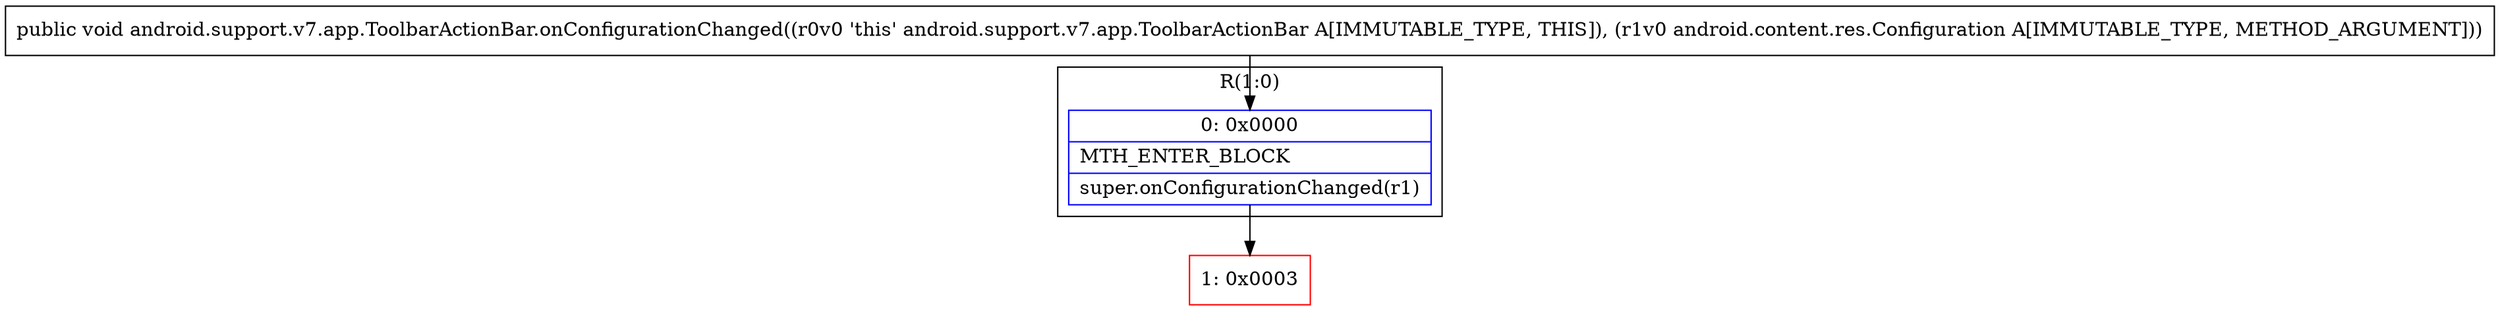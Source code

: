 digraph "CFG forandroid.support.v7.app.ToolbarActionBar.onConfigurationChanged(Landroid\/content\/res\/Configuration;)V" {
subgraph cluster_Region_628567962 {
label = "R(1:0)";
node [shape=record,color=blue];
Node_0 [shape=record,label="{0\:\ 0x0000|MTH_ENTER_BLOCK\l|super.onConfigurationChanged(r1)\l}"];
}
Node_1 [shape=record,color=red,label="{1\:\ 0x0003}"];
MethodNode[shape=record,label="{public void android.support.v7.app.ToolbarActionBar.onConfigurationChanged((r0v0 'this' android.support.v7.app.ToolbarActionBar A[IMMUTABLE_TYPE, THIS]), (r1v0 android.content.res.Configuration A[IMMUTABLE_TYPE, METHOD_ARGUMENT])) }"];
MethodNode -> Node_0;
Node_0 -> Node_1;
}

